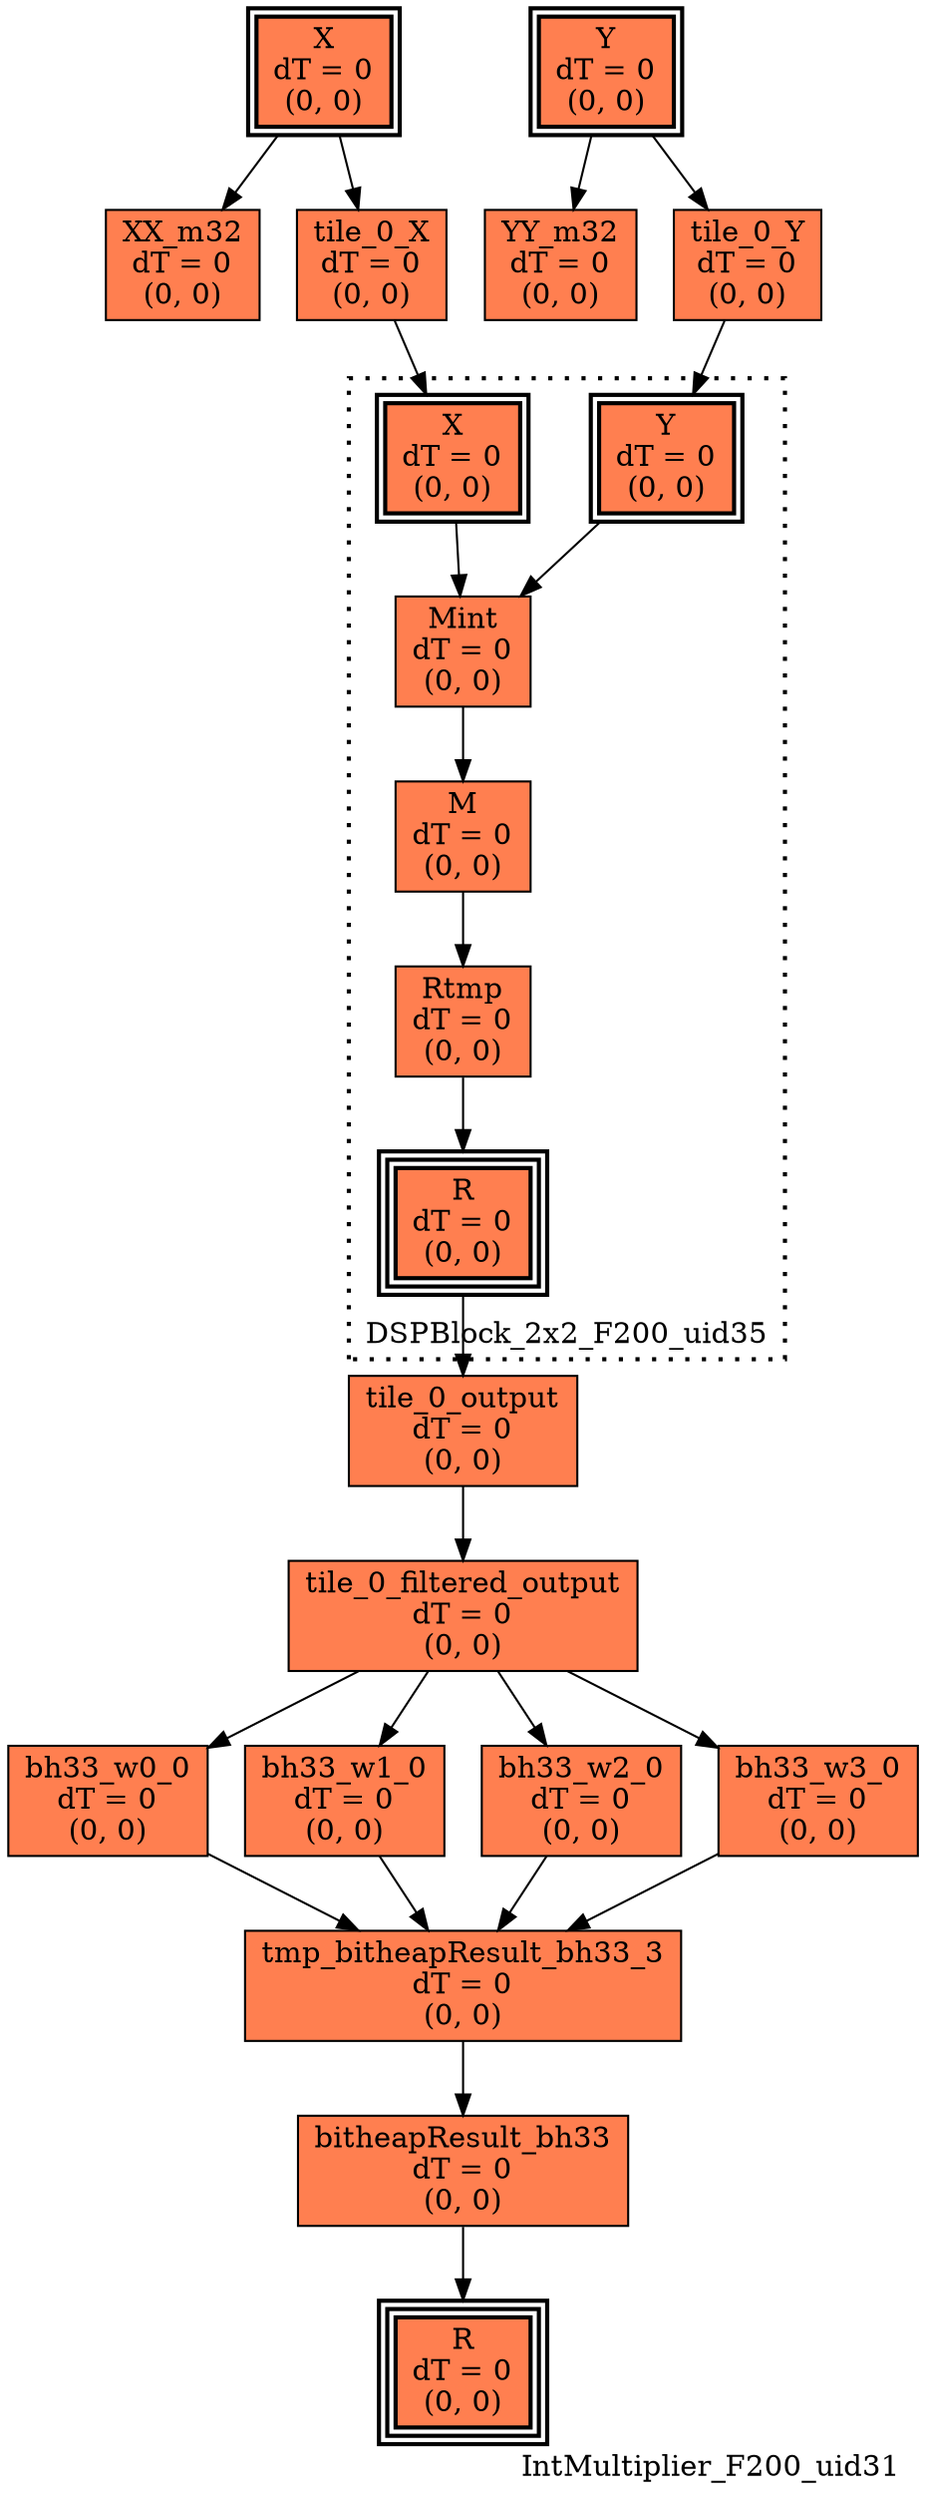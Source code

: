 digraph IntMultiplier_F200_uid31
{
	//graph drawing options
	label=IntMultiplier_F200_uid31;
	labelloc=bottom;
	labeljust=right;
	ratio=auto;
	nodesep=0.25;
	ranksep=0.5;

	//input/output signals of operator IntMultiplier_F200_uid31
	X__IntMultiplier_F200_uid31 [ label="X\ndT = 0\n(0, 0)", shape=box, color=black, style="bold, filled", fillcolor=coral, peripheries=2 ];
	Y__IntMultiplier_F200_uid31 [ label="Y\ndT = 0\n(0, 0)", shape=box, color=black, style="bold, filled", fillcolor=coral, peripheries=2 ];
	R__IntMultiplier_F200_uid31 [ label="R\ndT = 0\n(0, 0)", shape=box, color=black, style="bold, filled", fillcolor=coral, peripheries=3 ];
	{rank=same X__IntMultiplier_F200_uid31, Y__IntMultiplier_F200_uid31};
	{rank=same R__IntMultiplier_F200_uid31};
	//internal signals of operator IntMultiplier_F200_uid31
	XX_m32__IntMultiplier_F200_uid31 [ label="XX_m32\ndT = 0\n(0, 0)", shape=box, color=black, style=filled, fillcolor=coral, peripheries=1 ];
	YY_m32__IntMultiplier_F200_uid31 [ label="YY_m32\ndT = 0\n(0, 0)", shape=box, color=black, style=filled, fillcolor=coral, peripheries=1 ];
	tile_0_X__IntMultiplier_F200_uid31 [ label="tile_0_X\ndT = 0\n(0, 0)", shape=box, color=black, style=filled, fillcolor=coral, peripheries=1 ];
	tile_0_Y__IntMultiplier_F200_uid31 [ label="tile_0_Y\ndT = 0\n(0, 0)", shape=box, color=black, style=filled, fillcolor=coral, peripheries=1 ];
	tile_0_output__IntMultiplier_F200_uid31 [ label="tile_0_output\ndT = 0\n(0, 0)", shape=box, color=black, style=filled, fillcolor=coral, peripheries=1 ];
	tile_0_filtered_output__IntMultiplier_F200_uid31 [ label="tile_0_filtered_output\ndT = 0\n(0, 0)", shape=box, color=black, style=filled, fillcolor=coral, peripheries=1 ];
	bh33_w0_0__IntMultiplier_F200_uid31 [ label="bh33_w0_0\ndT = 0\n(0, 0)", shape=box, color=black, style=filled, fillcolor=coral, peripheries=1 ];
	bh33_w1_0__IntMultiplier_F200_uid31 [ label="bh33_w1_0\ndT = 0\n(0, 0)", shape=box, color=black, style=filled, fillcolor=coral, peripheries=1 ];
	bh33_w2_0__IntMultiplier_F200_uid31 [ label="bh33_w2_0\ndT = 0\n(0, 0)", shape=box, color=black, style=filled, fillcolor=coral, peripheries=1 ];
	bh33_w3_0__IntMultiplier_F200_uid31 [ label="bh33_w3_0\ndT = 0\n(0, 0)", shape=box, color=black, style=filled, fillcolor=coral, peripheries=1 ];
	tmp_bitheapResult_bh33_3__IntMultiplier_F200_uid31 [ label="tmp_bitheapResult_bh33_3\ndT = 0\n(0, 0)", shape=box, color=black, style=filled, fillcolor=coral, peripheries=1 ];
	bitheapResult_bh33__IntMultiplier_F200_uid31 [ label="bitheapResult_bh33\ndT = 0\n(0, 0)", shape=box, color=black, style=filled, fillcolor=coral, peripheries=1 ];

	//subcomponents of operator IntMultiplier_F200_uid31

	subgraph cluster_DSPBlock_2x2_F200_uid35
	{
		//graph drawing options
		label=DSPBlock_2x2_F200_uid35;
		labelloc=bottom;
		labeljust=right;
		style="bold, dotted";
		ratio=auto;
		nodesep=0.25;
		ranksep=0.5;

		//input/output signals of operator DSPBlock_2x2_F200_uid35
		X__DSPBlock_2x2_F200_uid35 [ label="X\ndT = 0\n(0, 0)", shape=box, color=black, style="bold, filled", fillcolor=coral, peripheries=2 ];
		Y__DSPBlock_2x2_F200_uid35 [ label="Y\ndT = 0\n(0, 0)", shape=box, color=black, style="bold, filled", fillcolor=coral, peripheries=2 ];
		R__DSPBlock_2x2_F200_uid35 [ label="R\ndT = 0\n(0, 0)", shape=box, color=black, style="bold, filled", fillcolor=coral, peripheries=3 ];
		{rank=same X__DSPBlock_2x2_F200_uid35, Y__DSPBlock_2x2_F200_uid35};
		{rank=same R__DSPBlock_2x2_F200_uid35};
		//internal signals of operator DSPBlock_2x2_F200_uid35
		Mint__DSPBlock_2x2_F200_uid35 [ label="Mint\ndT = 0\n(0, 0)", shape=box, color=black, style=filled, fillcolor=coral, peripheries=1 ];
		M__DSPBlock_2x2_F200_uid35 [ label="M\ndT = 0\n(0, 0)", shape=box, color=black, style=filled, fillcolor=coral, peripheries=1 ];
		Rtmp__DSPBlock_2x2_F200_uid35 [ label="Rtmp\ndT = 0\n(0, 0)", shape=box, color=black, style=filled, fillcolor=coral, peripheries=1 ];

		//subcomponents of operator DSPBlock_2x2_F200_uid35

		//input and internal signal connections of operator DSPBlock_2x2_F200_uid35
		X__DSPBlock_2x2_F200_uid35 -> Mint__DSPBlock_2x2_F200_uid35 [ arrowhead=normal, arrowsize=1.0, arrowtail=normal, color=black, dir=forward  ];
		Y__DSPBlock_2x2_F200_uid35 -> Mint__DSPBlock_2x2_F200_uid35 [ arrowhead=normal, arrowsize=1.0, arrowtail=normal, color=black, dir=forward  ];
		Mint__DSPBlock_2x2_F200_uid35 -> M__DSPBlock_2x2_F200_uid35 [ arrowhead=normal, arrowsize=1.0, arrowtail=normal, color=black, dir=forward  ];
		M__DSPBlock_2x2_F200_uid35 -> Rtmp__DSPBlock_2x2_F200_uid35 [ arrowhead=normal, arrowsize=1.0, arrowtail=normal, color=black, dir=forward  ];
		Rtmp__DSPBlock_2x2_F200_uid35 -> R__DSPBlock_2x2_F200_uid35 [ arrowhead=normal, arrowsize=1.0, arrowtail=normal, color=black, dir=forward  ];
	}

		//output signal connections of operator DSPBlock_2x2_F200_uid35
		R__DSPBlock_2x2_F200_uid35 -> tile_0_output__IntMultiplier_F200_uid31 [ arrowhead=normal, arrowsize=1.0, arrowtail=normal, color=black, dir=forward  ];

	//input and internal signal connections of operator IntMultiplier_F200_uid31
	X__IntMultiplier_F200_uid31 -> XX_m32__IntMultiplier_F200_uid31 [ arrowhead=normal, arrowsize=1.0, arrowtail=normal, color=black, dir=forward  ];
	X__IntMultiplier_F200_uid31 -> tile_0_X__IntMultiplier_F200_uid31 [ arrowhead=normal, arrowsize=1.0, arrowtail=normal, color=black, dir=forward  ];
	Y__IntMultiplier_F200_uid31 -> YY_m32__IntMultiplier_F200_uid31 [ arrowhead=normal, arrowsize=1.0, arrowtail=normal, color=black, dir=forward  ];
	Y__IntMultiplier_F200_uid31 -> tile_0_Y__IntMultiplier_F200_uid31 [ arrowhead=normal, arrowsize=1.0, arrowtail=normal, color=black, dir=forward  ];
	tile_0_X__IntMultiplier_F200_uid31 -> X__DSPBlock_2x2_F200_uid35 [ arrowhead=normal, arrowsize=1.0, arrowtail=normal, color=black, dir=forward  ];
	tile_0_Y__IntMultiplier_F200_uid31 -> Y__DSPBlock_2x2_F200_uid35 [ arrowhead=normal, arrowsize=1.0, arrowtail=normal, color=black, dir=forward  ];
	tile_0_output__IntMultiplier_F200_uid31 -> tile_0_filtered_output__IntMultiplier_F200_uid31 [ arrowhead=normal, arrowsize=1.0, arrowtail=normal, color=black, dir=forward  ];
	tile_0_filtered_output__IntMultiplier_F200_uid31 -> bh33_w0_0__IntMultiplier_F200_uid31 [ arrowhead=normal, arrowsize=1.0, arrowtail=normal, color=black, dir=forward  ];
	tile_0_filtered_output__IntMultiplier_F200_uid31 -> bh33_w1_0__IntMultiplier_F200_uid31 [ arrowhead=normal, arrowsize=1.0, arrowtail=normal, color=black, dir=forward  ];
	tile_0_filtered_output__IntMultiplier_F200_uid31 -> bh33_w2_0__IntMultiplier_F200_uid31 [ arrowhead=normal, arrowsize=1.0, arrowtail=normal, color=black, dir=forward  ];
	tile_0_filtered_output__IntMultiplier_F200_uid31 -> bh33_w3_0__IntMultiplier_F200_uid31 [ arrowhead=normal, arrowsize=1.0, arrowtail=normal, color=black, dir=forward  ];
	bh33_w0_0__IntMultiplier_F200_uid31 -> tmp_bitheapResult_bh33_3__IntMultiplier_F200_uid31 [ arrowhead=normal, arrowsize=1.0, arrowtail=normal, color=black, dir=forward  ];
	bh33_w1_0__IntMultiplier_F200_uid31 -> tmp_bitheapResult_bh33_3__IntMultiplier_F200_uid31 [ arrowhead=normal, arrowsize=1.0, arrowtail=normal, color=black, dir=forward  ];
	bh33_w2_0__IntMultiplier_F200_uid31 -> tmp_bitheapResult_bh33_3__IntMultiplier_F200_uid31 [ arrowhead=normal, arrowsize=1.0, arrowtail=normal, color=black, dir=forward  ];
	bh33_w3_0__IntMultiplier_F200_uid31 -> tmp_bitheapResult_bh33_3__IntMultiplier_F200_uid31 [ arrowhead=normal, arrowsize=1.0, arrowtail=normal, color=black, dir=forward  ];
	tmp_bitheapResult_bh33_3__IntMultiplier_F200_uid31 -> bitheapResult_bh33__IntMultiplier_F200_uid31 [ arrowhead=normal, arrowsize=1.0, arrowtail=normal, color=black, dir=forward  ];
	bitheapResult_bh33__IntMultiplier_F200_uid31 -> R__IntMultiplier_F200_uid31 [ arrowhead=normal, arrowsize=1.0, arrowtail=normal, color=black, dir=forward  ];
}

